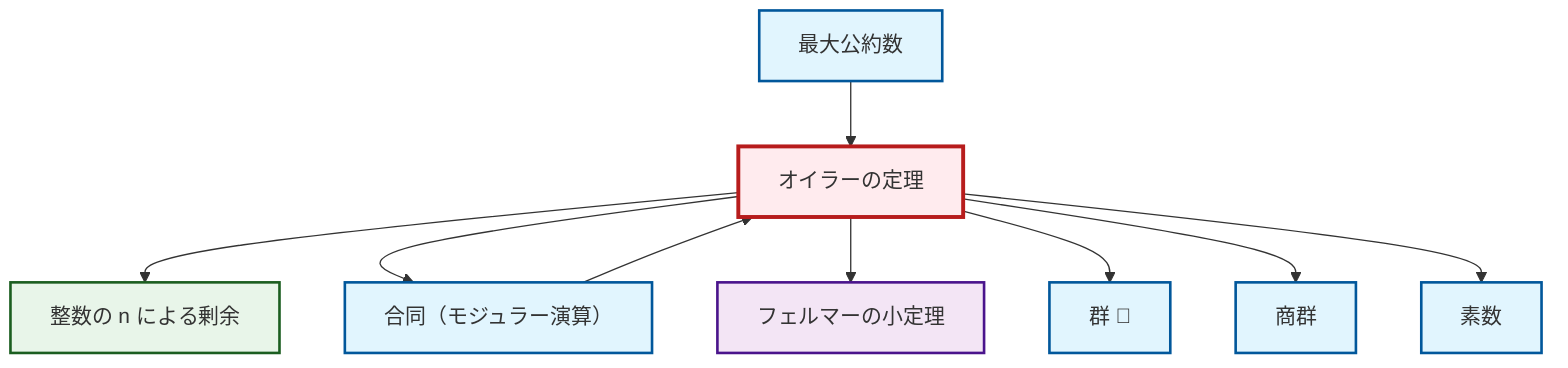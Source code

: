 graph TD
    classDef definition fill:#e1f5fe,stroke:#01579b,stroke-width:2px
    classDef theorem fill:#f3e5f5,stroke:#4a148c,stroke-width:2px
    classDef axiom fill:#fff3e0,stroke:#e65100,stroke-width:2px
    classDef example fill:#e8f5e9,stroke:#1b5e20,stroke-width:2px
    classDef current fill:#ffebee,stroke:#b71c1c,stroke-width:3px
    def-gcd["最大公約数"]:::definition
    ex-quotient-integers-mod-n["整数の n による剰余"]:::example
    def-group["群 📝"]:::definition
    thm-euler["オイラーの定理"]:::theorem
    def-quotient-group["商群"]:::definition
    def-congruence["合同（モジュラー演算）"]:::definition
    def-prime["素数"]:::definition
    thm-fermat-little["フェルマーの小定理"]:::theorem
    thm-euler --> ex-quotient-integers-mod-n
    def-gcd --> thm-euler
    thm-euler --> def-congruence
    thm-euler --> thm-fermat-little
    def-congruence --> thm-euler
    thm-euler --> def-group
    thm-euler --> def-quotient-group
    thm-euler --> def-prime
    class thm-euler current